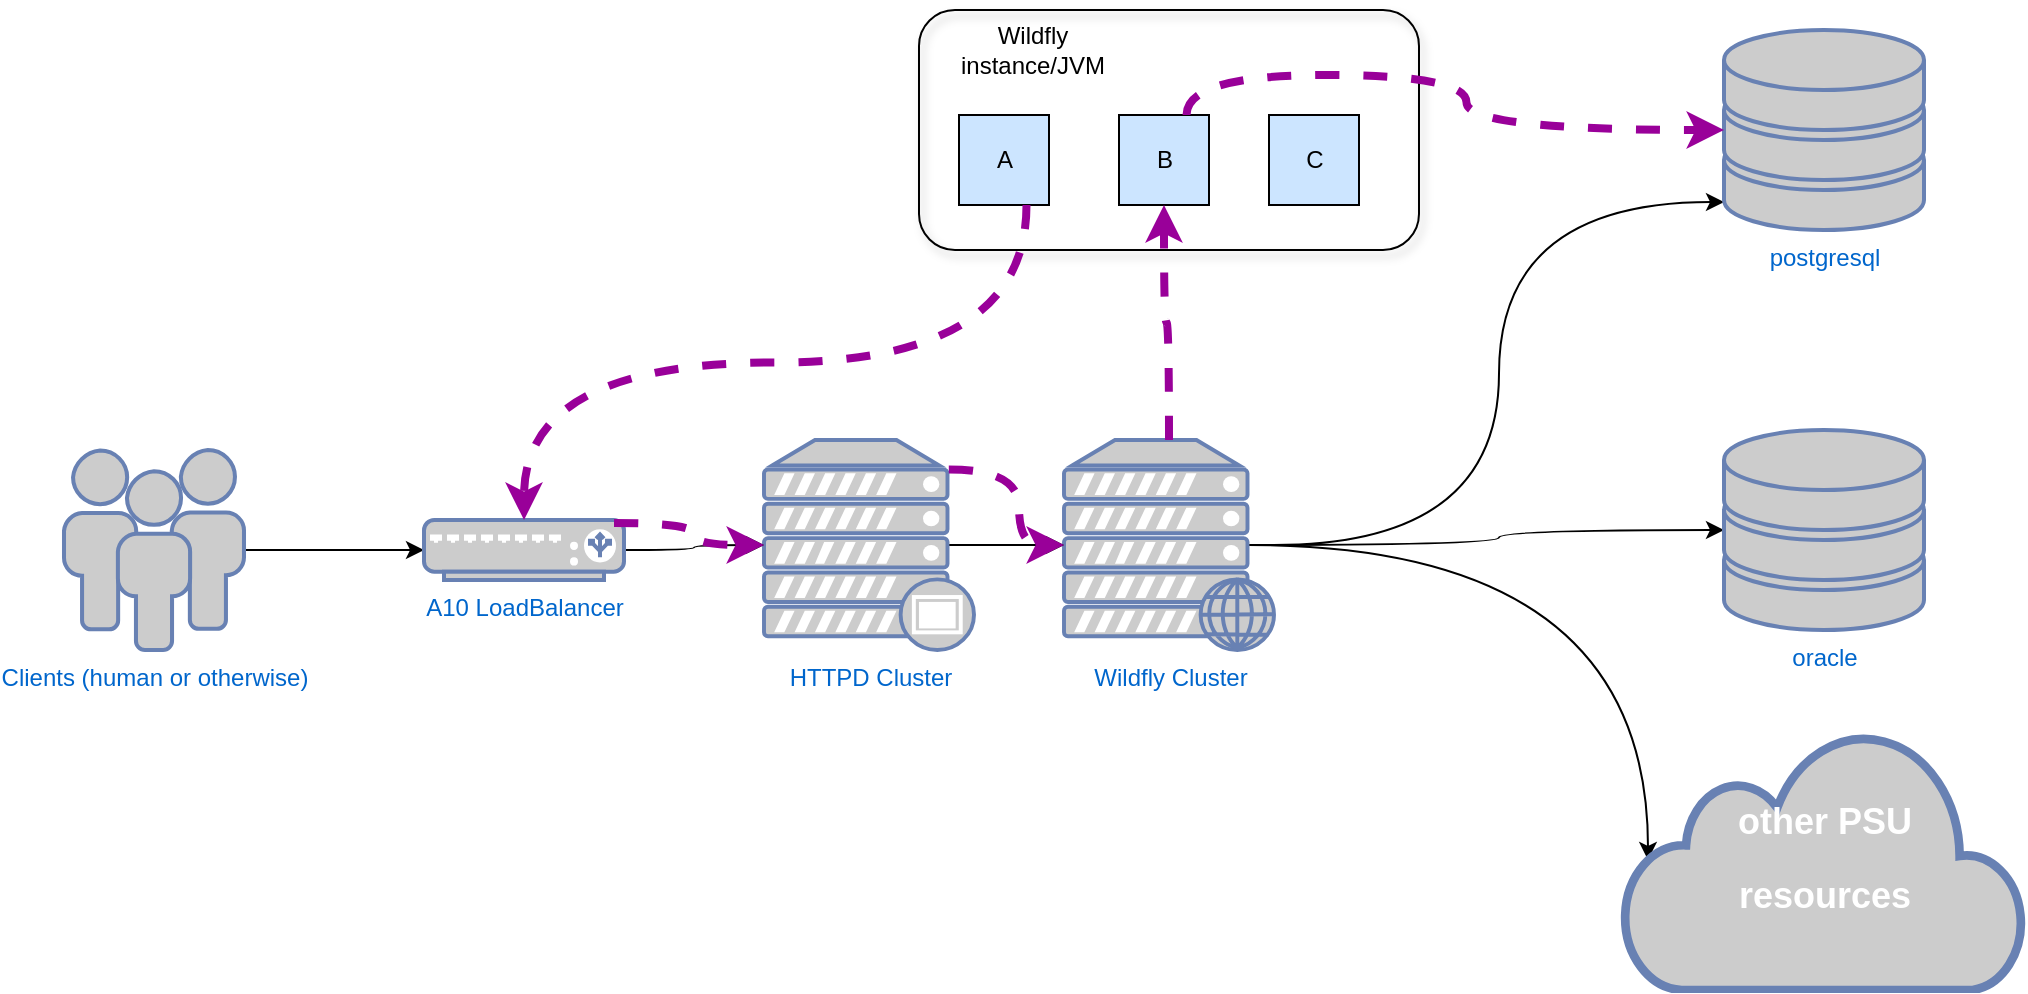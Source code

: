 <mxfile version="10.6.7" type="github"><diagram id="4JeICgyDTQAdmOD53Of8" name="Page-1"><mxGraphModel dx="1394" dy="779" grid="1" gridSize="10" guides="1" tooltips="1" connect="1" arrows="1" fold="1" page="1" pageScale="1" pageWidth="1100" pageHeight="850" math="0" shadow="0"><root><mxCell id="0"/><mxCell id="1" parent="0"/><mxCell id="j8Kb2eOcAkNgNtQ1C6Nc-17" style="edgeStyle=orthogonalEdgeStyle;curved=1;rounded=0;orthogonalLoop=1;jettySize=auto;html=1;exitX=1;exitY=0.5;exitDx=0;exitDy=0;exitPerimeter=0;entryX=0;entryY=0.5;entryDx=0;entryDy=0;entryPerimeter=0;" edge="1" parent="1" source="XMhGtbpjUezIhQE0Jc4S-1" target="XMhGtbpjUezIhQE0Jc4S-4"><mxGeometry relative="1" as="geometry"/></mxCell><mxCell id="XMhGtbpjUezIhQE0Jc4S-1" value="Clients (human or otherwise)" style="fontColor=#0066CC;verticalAlign=top;verticalLabelPosition=bottom;labelPosition=center;align=center;html=1;outlineConnect=0;fillColor=#CCCCCC;strokeColor=#6881B3;gradientColor=none;gradientDirection=north;strokeWidth=2;shape=mxgraph.networks.users;" parent="1" vertex="1"><mxGeometry x="90" y="280" width="90" height="100" as="geometry"/></mxCell><mxCell id="j8Kb2eOcAkNgNtQ1C6Nc-13" style="edgeStyle=orthogonalEdgeStyle;rounded=0;orthogonalLoop=1;jettySize=auto;html=1;exitX=0.88;exitY=0.5;exitDx=0;exitDy=0;exitPerimeter=0;entryX=0.06;entryY=0.5;entryDx=0;entryDy=0;entryPerimeter=0;curved=1;" edge="1" parent="1" source="XMhGtbpjUezIhQE0Jc4S-2" target="j8Kb2eOcAkNgNtQ1C6Nc-4"><mxGeometry relative="1" as="geometry"/></mxCell><mxCell id="j8Kb2eOcAkNgNtQ1C6Nc-15" style="edgeStyle=orthogonalEdgeStyle;rounded=0;orthogonalLoop=1;jettySize=auto;html=1;exitX=0.88;exitY=0.5;exitDx=0;exitDy=0;exitPerimeter=0;curved=1;" edge="1" parent="1" source="XMhGtbpjUezIhQE0Jc4S-2" target="j8Kb2eOcAkNgNtQ1C6Nc-2"><mxGeometry relative="1" as="geometry"/></mxCell><mxCell id="j8Kb2eOcAkNgNtQ1C6Nc-16" style="edgeStyle=orthogonalEdgeStyle;curved=1;rounded=0;orthogonalLoop=1;jettySize=auto;html=1;entryX=0;entryY=0.86;entryDx=0;entryDy=0;entryPerimeter=0;" edge="1" parent="1" source="XMhGtbpjUezIhQE0Jc4S-2" target="j8Kb2eOcAkNgNtQ1C6Nc-1"><mxGeometry relative="1" as="geometry"/></mxCell><mxCell id="XMhGtbpjUezIhQE0Jc4S-2" value="&lt;div&gt;Wildfly Cluster&lt;/div&gt;" style="fontColor=#0066CC;verticalAlign=top;verticalLabelPosition=bottom;labelPosition=center;align=center;html=1;outlineConnect=0;fillColor=#CCCCCC;strokeColor=#6881B3;gradientColor=none;gradientDirection=north;strokeWidth=2;shape=mxgraph.networks.web_server;" parent="1" vertex="1"><mxGeometry x="590" y="275" width="105" height="105" as="geometry"/></mxCell><mxCell id="j8Kb2eOcAkNgNtQ1C6Nc-12" style="edgeStyle=orthogonalEdgeStyle;rounded=0;orthogonalLoop=1;jettySize=auto;html=1;exitX=0.88;exitY=0.5;exitDx=0;exitDy=0;exitPerimeter=0;entryX=0;entryY=0.5;entryDx=0;entryDy=0;entryPerimeter=0;curved=1;" edge="1" parent="1" source="XMhGtbpjUezIhQE0Jc4S-3" target="XMhGtbpjUezIhQE0Jc4S-2"><mxGeometry relative="1" as="geometry"/></mxCell><mxCell id="XMhGtbpjUezIhQE0Jc4S-3" value="&lt;div&gt;HTTPD Cluster&lt;/div&gt;" style="fontColor=#0066CC;verticalAlign=top;verticalLabelPosition=bottom;labelPosition=center;align=center;html=1;outlineConnect=0;fillColor=#CCCCCC;strokeColor=#6881B3;gradientColor=none;gradientDirection=north;strokeWidth=2;shape=mxgraph.networks.proxy_server;" parent="1" vertex="1"><mxGeometry x="440" y="275" width="105" height="105" as="geometry"/></mxCell><mxCell id="j8Kb2eOcAkNgNtQ1C6Nc-11" style="edgeStyle=orthogonalEdgeStyle;rounded=0;orthogonalLoop=1;jettySize=auto;html=1;exitX=1;exitY=0.5;exitDx=0;exitDy=0;exitPerimeter=0;curved=1;" edge="1" parent="1" source="XMhGtbpjUezIhQE0Jc4S-4" target="XMhGtbpjUezIhQE0Jc4S-3"><mxGeometry relative="1" as="geometry"/></mxCell><mxCell id="XMhGtbpjUezIhQE0Jc4S-4" value="A10 LoadBalancer" style="fontColor=#0066CC;verticalAlign=top;verticalLabelPosition=bottom;labelPosition=center;align=center;html=1;outlineConnect=0;fillColor=#CCCCCC;strokeColor=#6881B3;gradientColor=none;gradientDirection=north;strokeWidth=2;shape=mxgraph.networks.load_balancer;" parent="1" vertex="1"><mxGeometry x="270" y="315" width="100" height="30" as="geometry"/></mxCell><mxCell id="j8Kb2eOcAkNgNtQ1C6Nc-1" value="&lt;div&gt;postgresql&lt;/div&gt;" style="fontColor=#0066CC;verticalAlign=top;verticalLabelPosition=bottom;labelPosition=center;align=center;html=1;outlineConnect=0;fillColor=#CCCCCC;strokeColor=#6881B3;gradientColor=none;gradientDirection=north;strokeWidth=2;shape=mxgraph.networks.storage;" vertex="1" parent="1"><mxGeometry x="920" y="70" width="100" height="100" as="geometry"/></mxCell><mxCell id="j8Kb2eOcAkNgNtQ1C6Nc-2" value="&lt;div&gt;oracle&lt;/div&gt;" style="fontColor=#0066CC;verticalAlign=top;verticalLabelPosition=bottom;labelPosition=center;align=center;html=1;outlineConnect=0;fillColor=#CCCCCC;strokeColor=#6881B3;gradientColor=none;gradientDirection=north;strokeWidth=2;shape=mxgraph.networks.storage;" vertex="1" parent="1"><mxGeometry x="920" y="270" width="100" height="100" as="geometry"/></mxCell><mxCell id="j8Kb2eOcAkNgNtQ1C6Nc-4" value="&lt;div&gt;&lt;h2&gt;&lt;b&gt;other PSU&lt;/b&gt;&lt;/h2&gt;&lt;h2&gt;&lt;b&gt;resources&lt;/b&gt;&lt;/h2&gt;&lt;/div&gt;" style="html=1;outlineConnect=0;fillColor=#CCCCCC;strokeColor=#6881B3;gradientColor=none;gradientDirection=north;strokeWidth=2;shape=mxgraph.networks.cloud;fontColor=#ffffff;" vertex="1" parent="1"><mxGeometry x="870" y="420" width="200" height="130" as="geometry"/></mxCell><mxCell id="j8Kb2eOcAkNgNtQ1C6Nc-10" value="" style="group" vertex="1" connectable="0" parent="1"><mxGeometry x="517.5" y="60" width="250" height="120" as="geometry"/></mxCell><mxCell id="j8Kb2eOcAkNgNtQ1C6Nc-5" value="" style="rounded=1;whiteSpace=wrap;html=1;fillColor=none;shadow=1;" vertex="1" parent="j8Kb2eOcAkNgNtQ1C6Nc-10"><mxGeometry width="250" height="120" as="geometry"/></mxCell><mxCell id="j8Kb2eOcAkNgNtQ1C6Nc-6" value="A" style="rounded=0;whiteSpace=wrap;html=1;shadow=0;fillColor=#CCE5FF;" vertex="1" parent="j8Kb2eOcAkNgNtQ1C6Nc-10"><mxGeometry x="20" y="52.5" width="45" height="45" as="geometry"/></mxCell><mxCell id="j8Kb2eOcAkNgNtQ1C6Nc-7" value="B" style="rounded=0;whiteSpace=wrap;html=1;shadow=0;fillColor=#CCE5FF;" vertex="1" parent="j8Kb2eOcAkNgNtQ1C6Nc-10"><mxGeometry x="100" y="52.5" width="45" height="45" as="geometry"/></mxCell><mxCell id="j8Kb2eOcAkNgNtQ1C6Nc-8" value="C" style="rounded=0;whiteSpace=wrap;html=1;shadow=0;fillColor=#CCE5FF;" vertex="1" parent="j8Kb2eOcAkNgNtQ1C6Nc-10"><mxGeometry x="175" y="52.5" width="45" height="45" as="geometry"/></mxCell><mxCell id="j8Kb2eOcAkNgNtQ1C6Nc-9" value="Wildfly instance/JVM" style="text;html=1;strokeColor=none;fillColor=none;align=center;verticalAlign=middle;whiteSpace=wrap;rounded=0;shadow=0;" vertex="1" parent="j8Kb2eOcAkNgNtQ1C6Nc-10"><mxGeometry x="3" y="10" width="107" height="20" as="geometry"/></mxCell><mxCell id="j8Kb2eOcAkNgNtQ1C6Nc-18" value="Traffic" style="" parent="0"/><mxCell id="j8Kb2eOcAkNgNtQ1C6Nc-22" style="edgeStyle=orthogonalEdgeStyle;curved=1;rounded=0;orthogonalLoop=1;jettySize=auto;html=1;exitX=0.75;exitY=1;exitDx=0;exitDy=0;entryX=0.5;entryY=0;entryDx=0;entryDy=0;entryPerimeter=0;dashed=1;strokeColor=#990099;strokeWidth=4;comic=0;" edge="1" parent="j8Kb2eOcAkNgNtQ1C6Nc-18" source="j8Kb2eOcAkNgNtQ1C6Nc-6" target="XMhGtbpjUezIhQE0Jc4S-4"><mxGeometry relative="1" as="geometry"/></mxCell><mxCell id="j8Kb2eOcAkNgNtQ1C6Nc-23" style="edgeStyle=orthogonalEdgeStyle;curved=1;rounded=0;comic=0;orthogonalLoop=1;jettySize=auto;html=1;exitX=0.95;exitY=0.05;exitDx=0;exitDy=0;exitPerimeter=0;dashed=1;strokeColor=#990099;strokeWidth=4;" edge="1" parent="j8Kb2eOcAkNgNtQ1C6Nc-18" source="XMhGtbpjUezIhQE0Jc4S-4" target="XMhGtbpjUezIhQE0Jc4S-3"><mxGeometry relative="1" as="geometry"/></mxCell><mxCell id="j8Kb2eOcAkNgNtQ1C6Nc-24" style="edgeStyle=orthogonalEdgeStyle;curved=1;rounded=0;comic=0;orthogonalLoop=1;jettySize=auto;html=1;exitX=0.88;exitY=0.14;exitDx=0;exitDy=0;exitPerimeter=0;entryX=0;entryY=0.5;entryDx=0;entryDy=0;entryPerimeter=0;dashed=1;strokeColor=#990099;strokeWidth=4;" edge="1" parent="j8Kb2eOcAkNgNtQ1C6Nc-18" source="XMhGtbpjUezIhQE0Jc4S-3" target="XMhGtbpjUezIhQE0Jc4S-2"><mxGeometry relative="1" as="geometry"/></mxCell><mxCell id="j8Kb2eOcAkNgNtQ1C6Nc-25" style="edgeStyle=orthogonalEdgeStyle;curved=1;rounded=0;comic=0;orthogonalLoop=1;jettySize=auto;html=1;exitX=0.5;exitY=0;exitDx=0;exitDy=0;exitPerimeter=0;dashed=1;strokeColor=#990099;strokeWidth=4;" edge="1" parent="j8Kb2eOcAkNgNtQ1C6Nc-18" source="XMhGtbpjUezIhQE0Jc4S-2" target="j8Kb2eOcAkNgNtQ1C6Nc-7"><mxGeometry relative="1" as="geometry"/></mxCell><mxCell id="j8Kb2eOcAkNgNtQ1C6Nc-26" style="edgeStyle=orthogonalEdgeStyle;curved=1;rounded=0;comic=0;orthogonalLoop=1;jettySize=auto;html=1;exitX=0.75;exitY=0;exitDx=0;exitDy=0;dashed=1;strokeColor=#990099;strokeWidth=4;" edge="1" parent="j8Kb2eOcAkNgNtQ1C6Nc-18" source="j8Kb2eOcAkNgNtQ1C6Nc-7" target="j8Kb2eOcAkNgNtQ1C6Nc-1"><mxGeometry relative="1" as="geometry"/></mxCell></root></mxGraphModel></diagram></mxfile>
